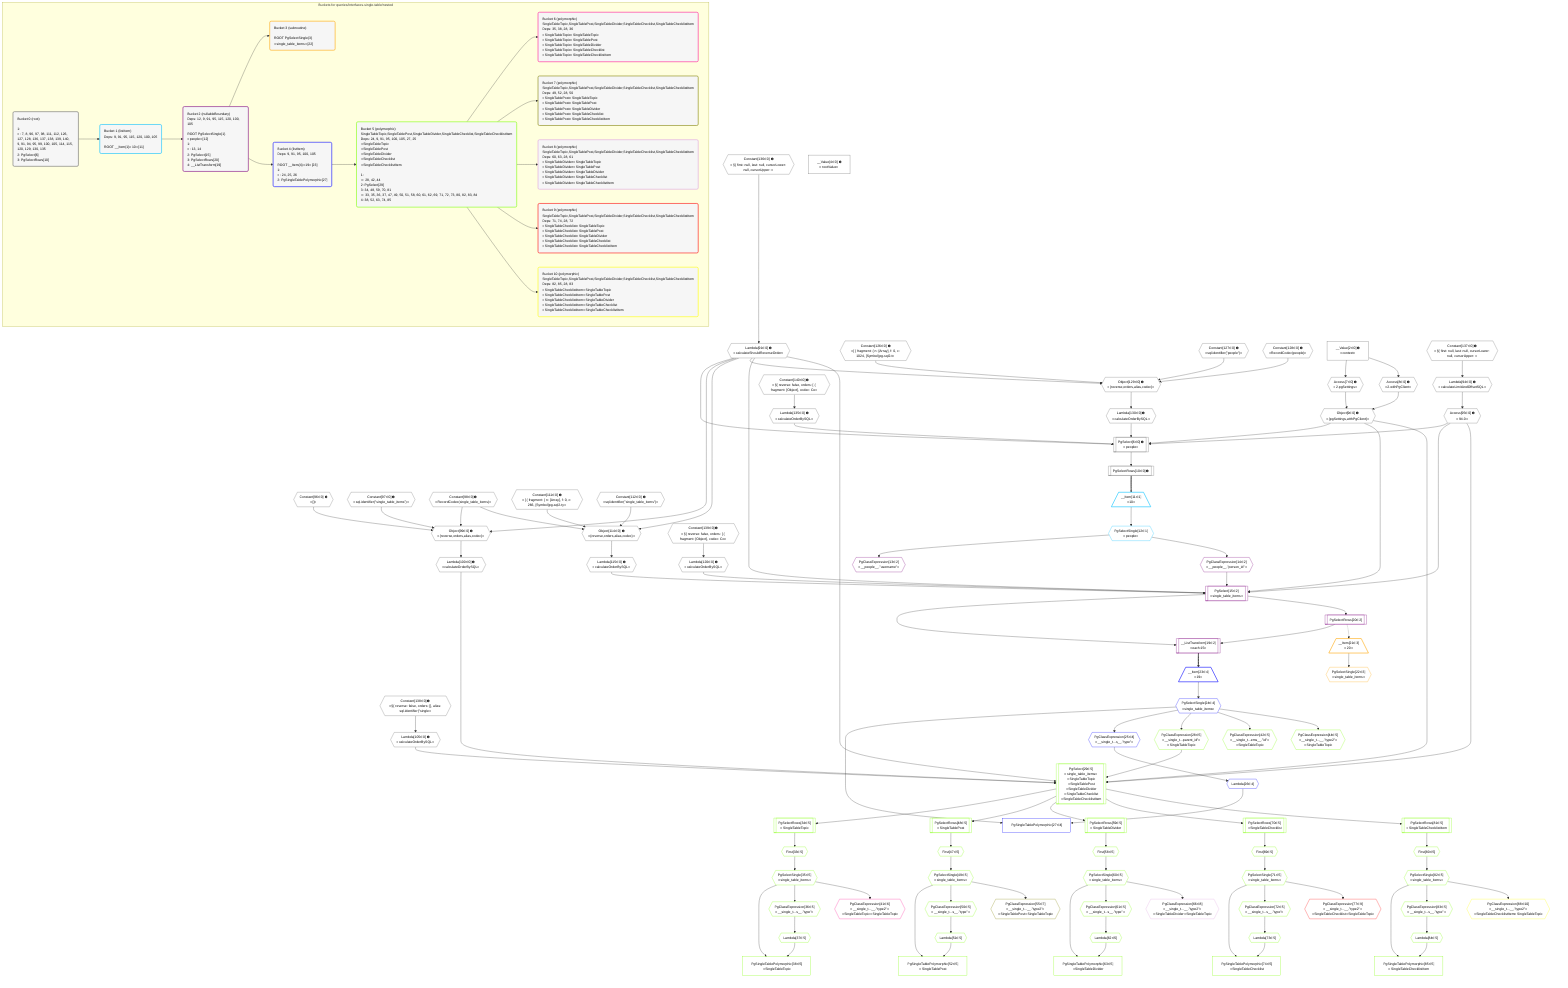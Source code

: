 %%{init: {'themeVariables': { 'fontSize': '12px'}}}%%
graph TD
    classDef path fill:#eee,stroke:#000,color:#000
    classDef plan fill:#fff,stroke-width:1px,color:#000
    classDef itemplan fill:#fff,stroke-width:2px,color:#000
    classDef unbatchedplan fill:#dff,stroke-width:1px,color:#000
    classDef sideeffectplan fill:#fcc,stroke-width:2px,color:#000
    classDef bucket fill:#f6f6f6,color:#000,stroke-width:2px,text-align:left


    %% plan dependencies
    PgSelect6[["PgSelect[6∈0] ➊<br />ᐸpeopleᐳ"]]:::plan
    Object9{{"Object[9∈0] ➊<br />ᐸ{pgSettings,withPgClient}ᐳ"}}:::plan
    Lambda91{{"Lambda[91∈0] ➊<br />ᐸcalculateShouldReverseOrderᐳ"}}:::plan
    Access95{{"Access[95∈0] ➊<br />ᐸ94.0ᐳ"}}:::plan
    Lambda130{{"Lambda[130∈0] ➊<br />ᐸcalculateOrderBySQLᐳ"}}:::plan
    Lambda135{{"Lambda[135∈0] ➊<br />ᐸcalculateOrderBySQLᐳ"}}:::plan
    Object9 & Lambda91 & Access95 & Lambda130 & Lambda135 --> PgSelect6
    Object99{{"Object[99∈0] ➊<br />ᐸ{reverse,orders,alias,codec}ᐳ"}}:::plan
    Constant96{{"Constant[96∈0] ➊<br />ᐸ[]ᐳ"}}:::plan
    Constant97{{"Constant[97∈0] ➊<br />ᐸsql.identifier(”single_table_items”)ᐳ"}}:::plan
    Constant98{{"Constant[98∈0] ➊<br />ᐸRecordCodec(single_table_items)ᐳ"}}:::plan
    Lambda91 & Constant96 & Constant97 & Constant98 --> Object99
    Object114{{"Object[114∈0] ➊<br />ᐸ{reverse,orders,alias,codec}ᐳ"}}:::plan
    Constant111{{"Constant[111∈0] ➊<br />ᐸ[ { fragment: { n: [Array], f: 0, c: 266, [Symbol(pg-sql2-tyᐳ"}}:::plan
    Constant112{{"Constant[112∈0] ➊<br />ᐸsql.identifier(”single_table_items”)ᐳ"}}:::plan
    Lambda91 & Constant111 & Constant112 & Constant98 --> Object114
    Object129{{"Object[129∈0] ➊<br />ᐸ{reverse,orders,alias,codec}ᐳ"}}:::plan
    Constant126{{"Constant[126∈0] ➊<br />ᐸ[ { fragment: { n: [Array], f: 0, c: 1024, [Symbol(pg-sql2-tᐳ"}}:::plan
    Constant127{{"Constant[127∈0] ➊<br />ᐸsql.identifier(”people”)ᐳ"}}:::plan
    Constant128{{"Constant[128∈0] ➊<br />ᐸRecordCodec(people)ᐳ"}}:::plan
    Lambda91 & Constant126 & Constant127 & Constant128 --> Object129
    Access7{{"Access[7∈0] ➊<br />ᐸ2.pgSettingsᐳ"}}:::plan
    Access8{{"Access[8∈0] ➊<br />ᐸ2.withPgClientᐳ"}}:::plan
    Access7 & Access8 --> Object9
    __Value2["__Value[2∈0] ➊<br />ᐸcontextᐳ"]:::plan
    __Value2 --> Access7
    __Value2 --> Access8
    PgSelectRows10[["PgSelectRows[10∈0] ➊"]]:::plan
    PgSelect6 --> PgSelectRows10
    Constant136{{"Constant[136∈0] ➊<br />ᐸ§{ first: null, last: null, cursorLower: null, cursorUpper: ᐳ"}}:::plan
    Constant136 --> Lambda91
    Lambda94{{"Lambda[94∈0] ➊<br />ᐸcalculateLimitAndOffsetSQLᐳ"}}:::plan
    Constant137{{"Constant[137∈0] ➊<br />ᐸ§{ first: null, last: null, cursorLower: null, cursorUpper: ᐳ"}}:::plan
    Constant137 --> Lambda94
    Lambda94 --> Access95
    Lambda100{{"Lambda[100∈0] ➊<br />ᐸcalculateOrderBySQLᐳ"}}:::plan
    Object99 --> Lambda100
    Lambda105{{"Lambda[105∈0] ➊<br />ᐸcalculateOrderBySQLᐳ"}}:::plan
    Constant138{{"Constant[138∈0] ➊<br />ᐸ§{ reverse: false, orders: [], alias: sql.identifier(”singleᐳ"}}:::plan
    Constant138 --> Lambda105
    Lambda115{{"Lambda[115∈0] ➊<br />ᐸcalculateOrderBySQLᐳ"}}:::plan
    Object114 --> Lambda115
    Lambda120{{"Lambda[120∈0] ➊<br />ᐸcalculateOrderBySQLᐳ"}}:::plan
    Constant139{{"Constant[139∈0] ➊<br />ᐸ§{ reverse: false, orders: [ { fragment: [Object], codec: Coᐳ"}}:::plan
    Constant139 --> Lambda120
    Object129 --> Lambda130
    Constant140{{"Constant[140∈0] ➊<br />ᐸ§{ reverse: false, orders: [ { fragment: [Object], codec: Coᐳ"}}:::plan
    Constant140 --> Lambda135
    __Value4["__Value[4∈0] ➊<br />ᐸrootValueᐳ"]:::plan
    __Item11[/"__Item[11∈1]<br />ᐸ10ᐳ"\]:::itemplan
    PgSelectRows10 ==> __Item11
    PgSelectSingle12{{"PgSelectSingle[12∈1]<br />ᐸpeopleᐳ"}}:::plan
    __Item11 --> PgSelectSingle12
    PgSelect15[["PgSelect[15∈2]<br />ᐸsingle_table_itemsᐳ"]]:::plan
    PgClassExpression14{{"PgClassExpression[14∈2]<br />ᐸ__people__.”person_id”ᐳ"}}:::plan
    Object9 & PgClassExpression14 & Lambda91 & Access95 & Lambda115 & Lambda120 --> PgSelect15
    __ListTransform19[["__ListTransform[19∈2]<br />ᐸeach:15ᐳ"]]:::plan
    PgSelectRows20[["PgSelectRows[20∈2]"]]:::plan
    PgSelectRows20 & PgSelect15 --> __ListTransform19
    PgClassExpression13{{"PgClassExpression[13∈2]<br />ᐸ__people__.”username”ᐳ"}}:::plan
    PgSelectSingle12 --> PgClassExpression13
    PgSelectSingle12 --> PgClassExpression14
    PgSelect15 --> PgSelectRows20
    __Item21[/"__Item[21∈3]<br />ᐸ20ᐳ"\]:::itemplan
    PgSelectRows20 -.-> __Item21
    PgSelectSingle22{{"PgSelectSingle[22∈3]<br />ᐸsingle_table_itemsᐳ"}}:::plan
    __Item21 --> PgSelectSingle22
    PgSingleTablePolymorphic27["PgSingleTablePolymorphic[27∈4]"]:::plan
    Lambda26{{"Lambda[26∈4]"}}:::plan
    PgSelectSingle24{{"PgSelectSingle[24∈4]<br />ᐸsingle_table_itemsᐳ"}}:::plan
    Lambda26 & PgSelectSingle24 --> PgSingleTablePolymorphic27
    __Item23[/"__Item[23∈4]<br />ᐸ19ᐳ"\]:::itemplan
    __ListTransform19 ==> __Item23
    __Item23 --> PgSelectSingle24
    PgClassExpression25{{"PgClassExpression[25∈4]<br />ᐸ__single_t...s__.”type”ᐳ"}}:::plan
    PgSelectSingle24 --> PgClassExpression25
    PgClassExpression25 --> Lambda26
    PgSelect29[["PgSelect[29∈5]<br />ᐸsingle_table_itemsᐳ<br />ᐳSingleTableTopic<br />ᐳSingleTablePost<br />ᐳSingleTableDivider<br />ᐳSingleTableChecklist<br />ᐳSingleTableChecklistItem"]]:::plan
    PgClassExpression28{{"PgClassExpression[28∈5]<br />ᐸ__single_t...parent_id”ᐳ<br />ᐳSingleTableTopic"}}:::plan
    Object9 & PgClassExpression28 & Lambda91 & Access95 & Lambda100 & Lambda105 --> PgSelect29
    PgSingleTablePolymorphic38["PgSingleTablePolymorphic[38∈5]<br />ᐳSingleTableTopic"]:::plan
    Lambda37{{"Lambda[37∈5]"}}:::plan
    PgSelectSingle35{{"PgSelectSingle[35∈5]<br />ᐸsingle_table_itemsᐳ"}}:::plan
    Lambda37 & PgSelectSingle35 --> PgSingleTablePolymorphic38
    PgSingleTablePolymorphic52["PgSingleTablePolymorphic[52∈5]<br />ᐳSingleTablePost"]:::plan
    Lambda51{{"Lambda[51∈5]"}}:::plan
    PgSelectSingle49{{"PgSelectSingle[49∈5]<br />ᐸsingle_table_itemsᐳ"}}:::plan
    Lambda51 & PgSelectSingle49 --> PgSingleTablePolymorphic52
    PgSingleTablePolymorphic63["PgSingleTablePolymorphic[63∈5]<br />ᐳSingleTableDivider"]:::plan
    Lambda62{{"Lambda[62∈5]"}}:::plan
    PgSelectSingle60{{"PgSelectSingle[60∈5]<br />ᐸsingle_table_itemsᐳ"}}:::plan
    Lambda62 & PgSelectSingle60 --> PgSingleTablePolymorphic63
    PgSingleTablePolymorphic74["PgSingleTablePolymorphic[74∈5]<br />ᐳSingleTableChecklist"]:::plan
    Lambda73{{"Lambda[73∈5]"}}:::plan
    PgSelectSingle71{{"PgSelectSingle[71∈5]<br />ᐸsingle_table_itemsᐳ"}}:::plan
    Lambda73 & PgSelectSingle71 --> PgSingleTablePolymorphic74
    PgSingleTablePolymorphic85["PgSingleTablePolymorphic[85∈5]<br />ᐳSingleTableChecklistItem"]:::plan
    Lambda84{{"Lambda[84∈5]"}}:::plan
    PgSelectSingle82{{"PgSelectSingle[82∈5]<br />ᐸsingle_table_itemsᐳ"}}:::plan
    Lambda84 & PgSelectSingle82 --> PgSingleTablePolymorphic85
    PgSelectSingle24 --> PgClassExpression28
    First33{{"First[33∈5]"}}:::plan
    PgSelectRows34[["PgSelectRows[34∈5]<br />ᐳSingleTableTopic"]]:::plan
    PgSelectRows34 --> First33
    PgSelect29 --> PgSelectRows34
    First33 --> PgSelectSingle35
    PgClassExpression36{{"PgClassExpression[36∈5]<br />ᐸ__single_t...s__.”type”ᐳ"}}:::plan
    PgSelectSingle35 --> PgClassExpression36
    PgClassExpression36 --> Lambda37
    PgClassExpression42{{"PgClassExpression[42∈5]<br />ᐸ__single_t...ems__.”id”ᐳ<br />ᐳSingleTableTopic"}}:::plan
    PgSelectSingle24 --> PgClassExpression42
    PgClassExpression44{{"PgClassExpression[44∈5]<br />ᐸ__single_t...__.”type2”ᐳ<br />ᐳSingleTableTopic"}}:::plan
    PgSelectSingle24 --> PgClassExpression44
    First47{{"First[47∈5]"}}:::plan
    PgSelectRows48[["PgSelectRows[48∈5]<br />ᐳSingleTablePost"]]:::plan
    PgSelectRows48 --> First47
    PgSelect29 --> PgSelectRows48
    First47 --> PgSelectSingle49
    PgClassExpression50{{"PgClassExpression[50∈5]<br />ᐸ__single_t...s__.”type”ᐳ"}}:::plan
    PgSelectSingle49 --> PgClassExpression50
    PgClassExpression50 --> Lambda51
    First58{{"First[58∈5]"}}:::plan
    PgSelectRows59[["PgSelectRows[59∈5]<br />ᐳSingleTableDivider"]]:::plan
    PgSelectRows59 --> First58
    PgSelect29 --> PgSelectRows59
    First58 --> PgSelectSingle60
    PgClassExpression61{{"PgClassExpression[61∈5]<br />ᐸ__single_t...s__.”type”ᐳ"}}:::plan
    PgSelectSingle60 --> PgClassExpression61
    PgClassExpression61 --> Lambda62
    First69{{"First[69∈5]"}}:::plan
    PgSelectRows70[["PgSelectRows[70∈5]<br />ᐳSingleTableChecklist"]]:::plan
    PgSelectRows70 --> First69
    PgSelect29 --> PgSelectRows70
    First69 --> PgSelectSingle71
    PgClassExpression72{{"PgClassExpression[72∈5]<br />ᐸ__single_t...s__.”type”ᐳ"}}:::plan
    PgSelectSingle71 --> PgClassExpression72
    PgClassExpression72 --> Lambda73
    First80{{"First[80∈5]"}}:::plan
    PgSelectRows81[["PgSelectRows[81∈5]<br />ᐳSingleTableChecklistItem"]]:::plan
    PgSelectRows81 --> First80
    PgSelect29 --> PgSelectRows81
    First80 --> PgSelectSingle82
    PgClassExpression83{{"PgClassExpression[83∈5]<br />ᐸ__single_t...s__.”type”ᐳ"}}:::plan
    PgSelectSingle82 --> PgClassExpression83
    PgClassExpression83 --> Lambda84
    PgClassExpression41{{"PgClassExpression[41∈6]<br />ᐸ__single_t...__.”type2”ᐳ<br />ᐳSingleTableTopicᐳSingleTableTopic"}}:::plan
    PgSelectSingle35 --> PgClassExpression41
    PgClassExpression55{{"PgClassExpression[55∈7]<br />ᐸ__single_t...__.”type2”ᐳ<br />ᐳSingleTablePostᐳSingleTableTopic"}}:::plan
    PgSelectSingle49 --> PgClassExpression55
    PgClassExpression66{{"PgClassExpression[66∈8]<br />ᐸ__single_t...__.”type2”ᐳ<br />ᐳSingleTableDividerᐳSingleTableTopic"}}:::plan
    PgSelectSingle60 --> PgClassExpression66
    PgClassExpression77{{"PgClassExpression[77∈9]<br />ᐸ__single_t...__.”type2”ᐳ<br />ᐳSingleTableChecklistᐳSingleTableTopic"}}:::plan
    PgSelectSingle71 --> PgClassExpression77
    PgClassExpression88{{"PgClassExpression[88∈10]<br />ᐸ__single_t...__.”type2”ᐳ<br />ᐳSingleTableChecklistItemᐳSingleTableTopic"}}:::plan
    PgSelectSingle82 --> PgClassExpression88

    %% define steps

    subgraph "Buckets for queries/interfaces-single-table/nested"
    Bucket0("Bucket 0 (root)<br /><br />1: <br />ᐳ: 7, 8, 96, 97, 98, 111, 112, 126, 127, 128, 136, 137, 138, 139, 140, 9, 91, 94, 95, 99, 100, 105, 114, 115, 120, 129, 130, 135<br />2: PgSelect[6]<br />3: PgSelectRows[10]"):::bucket
    classDef bucket0 stroke:#696969
    class Bucket0,__Value2,__Value4,PgSelect6,Access7,Access8,Object9,PgSelectRows10,Lambda91,Lambda94,Access95,Constant96,Constant97,Constant98,Object99,Lambda100,Lambda105,Constant111,Constant112,Object114,Lambda115,Lambda120,Constant126,Constant127,Constant128,Object129,Lambda130,Lambda135,Constant136,Constant137,Constant138,Constant139,Constant140 bucket0
    Bucket1("Bucket 1 (listItem)<br />Deps: 9, 91, 95, 115, 120, 100, 105<br /><br />ROOT __Item{1}ᐸ10ᐳ[11]"):::bucket
    classDef bucket1 stroke:#00bfff
    class Bucket1,__Item11,PgSelectSingle12 bucket1
    Bucket2("Bucket 2 (nullableBoundary)<br />Deps: 12, 9, 91, 95, 115, 120, 100, 105<br /><br />ROOT PgSelectSingle{1}ᐸpeopleᐳ[12]<br />1: <br />ᐳ: 13, 14<br />2: PgSelect[15]<br />3: PgSelectRows[20]<br />4: __ListTransform[19]"):::bucket
    classDef bucket2 stroke:#7f007f
    class Bucket2,PgClassExpression13,PgClassExpression14,PgSelect15,__ListTransform19,PgSelectRows20 bucket2
    Bucket3("Bucket 3 (subroutine)<br /><br />ROOT PgSelectSingle{3}ᐸsingle_table_itemsᐳ[22]"):::bucket
    classDef bucket3 stroke:#ffa500
    class Bucket3,__Item21,PgSelectSingle22 bucket3
    Bucket4("Bucket 4 (listItem)<br />Deps: 9, 91, 95, 100, 105<br /><br />ROOT __Item{4}ᐸ19ᐳ[23]<br />1: <br />ᐳ: 24, 25, 26<br />2: PgSingleTablePolymorphic[27]"):::bucket
    classDef bucket4 stroke:#0000ff
    class Bucket4,__Item23,PgSelectSingle24,PgClassExpression25,Lambda26,PgSingleTablePolymorphic27 bucket4
    Bucket5("Bucket 5 (polymorphic)<br />SingleTableTopic,SingleTablePost,SingleTableDivider,SingleTableChecklist,SingleTableChecklistItem<br />Deps: 24, 9, 91, 95, 100, 105, 27, 25<br />ᐳSingleTableTopic<br />ᐳSingleTablePost<br />ᐳSingleTableDivider<br />ᐳSingleTableChecklist<br />ᐳSingleTableChecklistItem<br /><br />1: <br />ᐳ: 28, 42, 44<br />2: PgSelect[29]<br />3: 34, 48, 59, 70, 81<br />ᐳ: 33, 35, 36, 37, 47, 49, 50, 51, 58, 60, 61, 62, 69, 71, 72, 73, 80, 82, 83, 84<br />4: 38, 52, 63, 74, 85"):::bucket
    classDef bucket5 stroke:#7fff00
    class Bucket5,PgClassExpression28,PgSelect29,First33,PgSelectRows34,PgSelectSingle35,PgClassExpression36,Lambda37,PgSingleTablePolymorphic38,PgClassExpression42,PgClassExpression44,First47,PgSelectRows48,PgSelectSingle49,PgClassExpression50,Lambda51,PgSingleTablePolymorphic52,First58,PgSelectRows59,PgSelectSingle60,PgClassExpression61,Lambda62,PgSingleTablePolymorphic63,First69,PgSelectRows70,PgSelectSingle71,PgClassExpression72,Lambda73,PgSingleTablePolymorphic74,First80,PgSelectRows81,PgSelectSingle82,PgClassExpression83,Lambda84,PgSingleTablePolymorphic85 bucket5
    Bucket6("Bucket 6 (polymorphic)<br />SingleTableTopic,SingleTablePost,SingleTableDivider,SingleTableChecklist,SingleTableChecklistItem<br />Deps: 35, 38, 28, 36<br />ᐳSingleTableTopicᐳSingleTableTopic<br />ᐳSingleTableTopicᐳSingleTablePost<br />ᐳSingleTableTopicᐳSingleTableDivider<br />ᐳSingleTableTopicᐳSingleTableChecklist<br />ᐳSingleTableTopicᐳSingleTableChecklistItem"):::bucket
    classDef bucket6 stroke:#ff1493
    class Bucket6,PgClassExpression41 bucket6
    Bucket7("Bucket 7 (polymorphic)<br />SingleTableTopic,SingleTablePost,SingleTableDivider,SingleTableChecklist,SingleTableChecklistItem<br />Deps: 49, 52, 28, 50<br />ᐳSingleTablePostᐳSingleTableTopic<br />ᐳSingleTablePostᐳSingleTablePost<br />ᐳSingleTablePostᐳSingleTableDivider<br />ᐳSingleTablePostᐳSingleTableChecklist<br />ᐳSingleTablePostᐳSingleTableChecklistItem"):::bucket
    classDef bucket7 stroke:#808000
    class Bucket7,PgClassExpression55 bucket7
    Bucket8("Bucket 8 (polymorphic)<br />SingleTableTopic,SingleTablePost,SingleTableDivider,SingleTableChecklist,SingleTableChecklistItem<br />Deps: 60, 63, 28, 61<br />ᐳSingleTableDividerᐳSingleTableTopic<br />ᐳSingleTableDividerᐳSingleTablePost<br />ᐳSingleTableDividerᐳSingleTableDivider<br />ᐳSingleTableDividerᐳSingleTableChecklist<br />ᐳSingleTableDividerᐳSingleTableChecklistItem"):::bucket
    classDef bucket8 stroke:#dda0dd
    class Bucket8,PgClassExpression66 bucket8
    Bucket9("Bucket 9 (polymorphic)<br />SingleTableTopic,SingleTablePost,SingleTableDivider,SingleTableChecklist,SingleTableChecklistItem<br />Deps: 71, 74, 28, 72<br />ᐳSingleTableChecklistᐳSingleTableTopic<br />ᐳSingleTableChecklistᐳSingleTablePost<br />ᐳSingleTableChecklistᐳSingleTableDivider<br />ᐳSingleTableChecklistᐳSingleTableChecklist<br />ᐳSingleTableChecklistᐳSingleTableChecklistItem"):::bucket
    classDef bucket9 stroke:#ff0000
    class Bucket9,PgClassExpression77 bucket9
    Bucket10("Bucket 10 (polymorphic)<br />SingleTableTopic,SingleTablePost,SingleTableDivider,SingleTableChecklist,SingleTableChecklistItem<br />Deps: 82, 85, 28, 83<br />ᐳSingleTableChecklistItemᐳSingleTableTopic<br />ᐳSingleTableChecklistItemᐳSingleTablePost<br />ᐳSingleTableChecklistItemᐳSingleTableDivider<br />ᐳSingleTableChecklistItemᐳSingleTableChecklist<br />ᐳSingleTableChecklistItemᐳSingleTableChecklistItem"):::bucket
    classDef bucket10 stroke:#ffff00
    class Bucket10,PgClassExpression88 bucket10
    Bucket0 --> Bucket1
    Bucket1 --> Bucket2
    Bucket2 --> Bucket3 & Bucket4
    Bucket4 --> Bucket5
    Bucket5 --> Bucket6 & Bucket7 & Bucket8 & Bucket9 & Bucket10
    end
